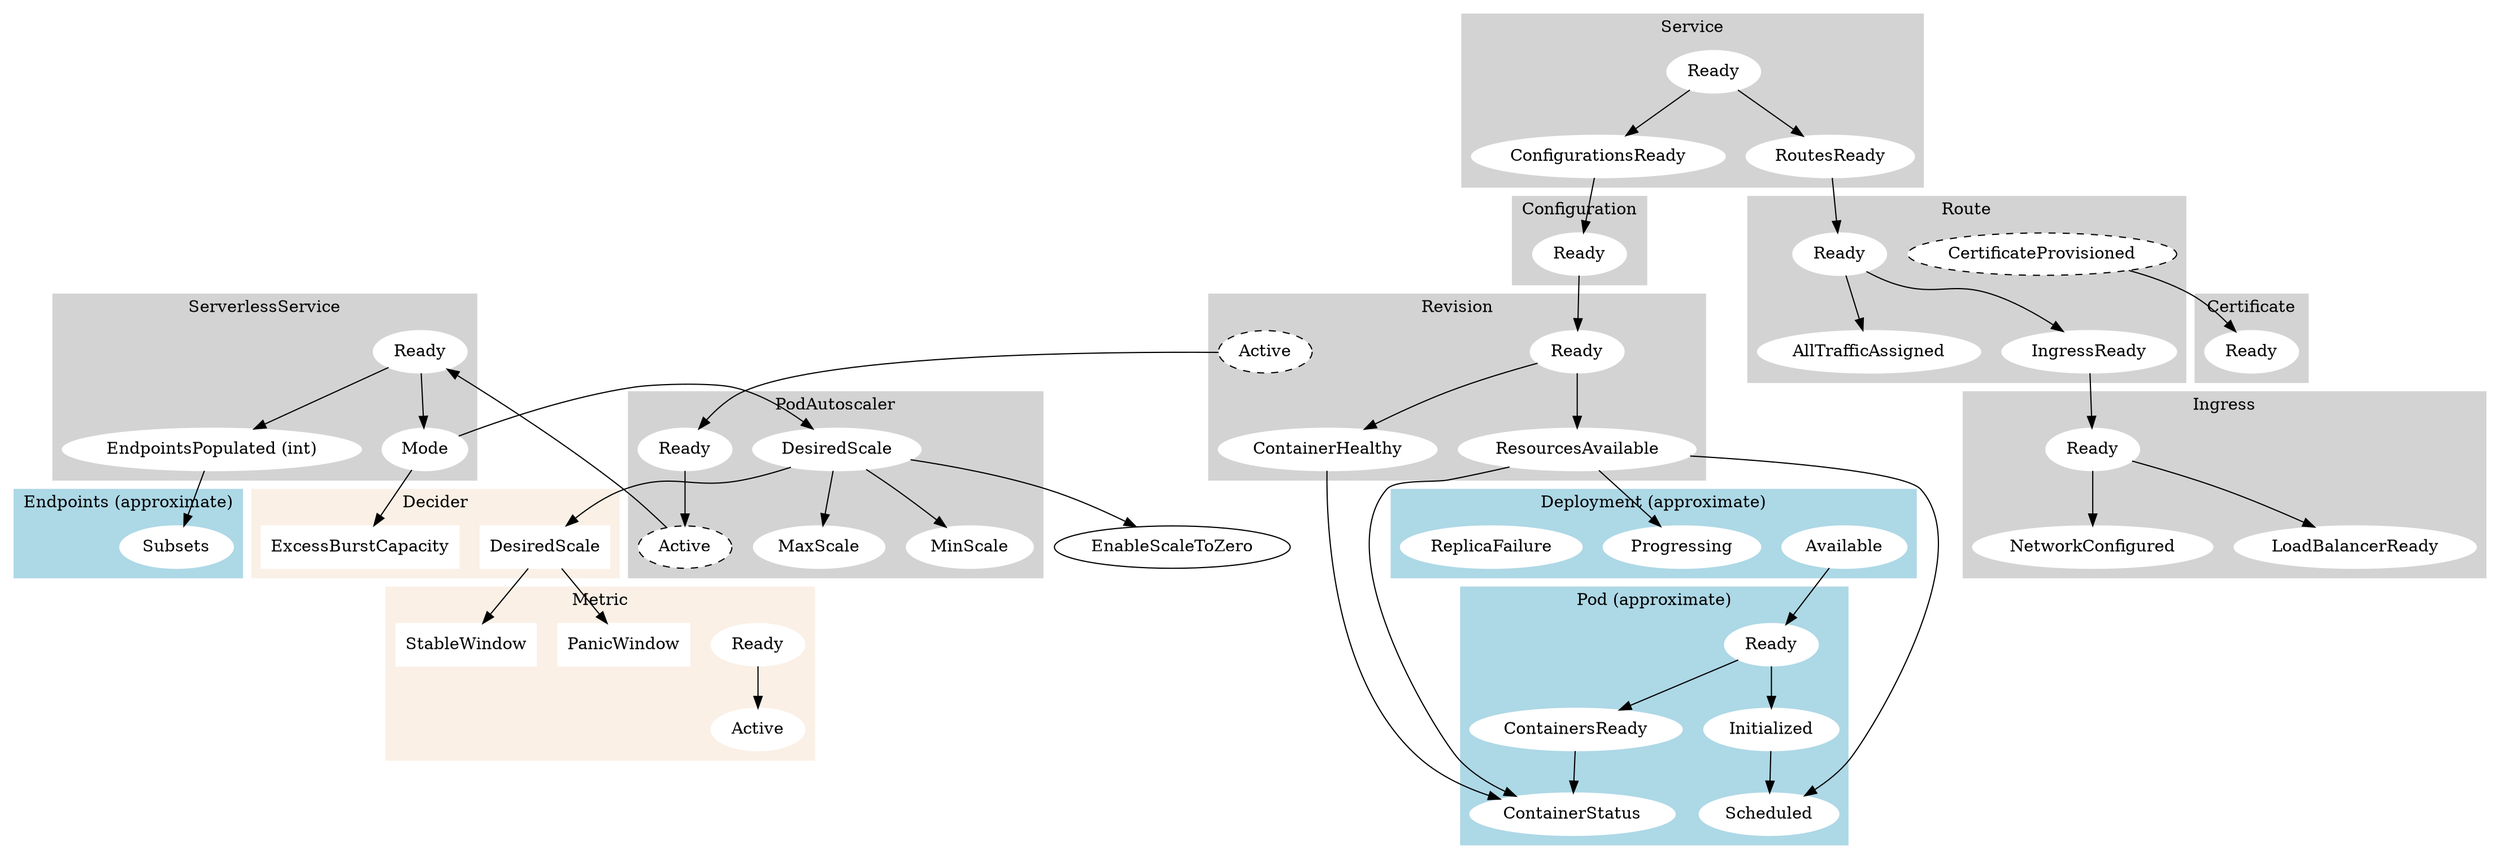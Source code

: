 digraph lifecycle {
  graph [style=filled,color=lightgrey]
  node [style=filled,color=white];

  EnableScaleToZero [label="EnableScaleToZero", fillcolor=white, color=black, href="https://godoc.org/github.com/knative/serving/pkg/autoscaler#Config.EnableScaleToZero"]

  subgraph cluster_service {
    label = "Service";
    href="https://godoc.org/github.com/knative/serving/pkg/apis/serving/v1alpha1#ServiceStatus"

    ServiceConditionReady [label=Ready, href="https://godoc.org/github.com/knative/serving/pkg/apis/serving/v1alpha1#ServiceConditionReady"]
    ServiceConditionConfigurationsReady [label=ConfigurationsReady, href="https://godoc.org/github.com/knative/serving/pkg/apis/serving/v1alpha1#ServiceConditionConfigurationsReady"]
    ServiceConditionRoutesReady [label=RoutesReady, href="https://godoc.org/github.com/knative/serving/pkg/apis/serving/v1alpha1#ServiceConditionRoutesReady"]

    ServiceConditionReady -> ServiceConditionConfigurationsReady
    ServiceConditionReady -> ServiceConditionRoutesReady
  }

  subgraph cluster_route {
    label = "Route";
    href="https://godoc.org/github.com/knative/serving/pkg/apis/serving/v1alpha1#RouteStatus"

    RouteConditionReady [label=Ready, href="https://godoc.org/github.com/knative/serving/pkg/apis/serving/v1alpha1#RouteConditionReady"]
    RouteConditionAllTrafficAssigned [label=AllTrafficAssigned, href="https://godoc.org/github.com/knative/serving/pkg/apis/serving/v1alpha1#RouteConditionAllTrafficAssigned"]
    RouteConditionIngressReady [label=IngressReady, href="https://godoc.org/github.com/knative/serving/pkg/apis/serving/v1alpha1#RouteConditionIngressReady"]
    RouteConditionCertificateProvisioned [label=CertificateProvisioned,style="filled,dashed",fillcolor=white,color=black, href="https://godoc.org/github.com/knative/serving/pkg/apis/serving/v1alpha1#RouteConditionCertificateProvisioned"]

    RouteConditionReady -> RouteConditionAllTrafficAssigned
    RouteConditionReady -> RouteConditionIngressReady
  }

  subgraph cluster_configuration {
    label = "Configuration";
    href="https://godoc.org/github.com/knative/serving/pkg/apis/serving/v1alpha1#ConfigurationStatus"

    ConfigurationConditionReady [label=Ready, href="https://godoc.org/github.com/knative/serving/pkg/apis/serving/v1alpha1#ConfigurationConditionReady"]
  }

  subgraph cluster_revision {
    label = "Revision";
    href="https://godoc.org/github.com/knative/serving/pkg/apis/serving/v1alpha1#RevisionStatus"

    RevisionConditionReady [label=Ready, href="https://godoc.org/github.com/knative/serving/pkg/apis/serving/v1alpha1#RevisionConditionReady"]
    RevisionConditionResourcesAvailable [label=ResourcesAvailable, href="https://godoc.org/github.com/knative/serving/pkg/apis/serving/v1alpha1#RevisionConditionResourcesAvailable"]
    RevisionConditionContainerHealthy [label=ContainerHealthy, href="https://godoc.org/github.com/knative/serving/pkg/apis/serving/v1alpha1#RevisionConditionContainerHealthy"]
    RevisionConditionActive [label=Active,style="filled,dashed",fillcolor=white,color=black, href="https://godoc.org/github.com/knative/serving/pkg/apis/serving/v1alpha1#RevisionConditionActive"]

    RevisionConditionReady -> RevisionConditionResourcesAvailable
    RevisionConditionReady -> RevisionConditionContainerHealthy
  }

  subgraph cluster_ingress {
    label = "Ingress";
    href="https://godoc.org/github.com/knative/serving/pkg/apis/networking/v1alpha1#IngressStatus"

    IngressConditionReady [label=Ready, href="https://godoc.org/github.com/knative/serving/pkg/apis/networking/v1alpha1#IngressConditionReady"]
    IngressConditionNetworkConfigured [label=NetworkConfigured, href="https://godoc.org/github.com/knative/serving/pkg/apis/networking/v1alpha1#IngressConditionNetworkConfigured"]
    IngressConditionLoadBalancerReady [label=LoadBalancerReady, href="https://godoc.org/github.com/knative/serving/pkg/apis/networking/v1alpha1#IngressConditionLoadBalancerReady"]

    IngressConditionReady -> IngressConditionNetworkConfigured
    IngressConditionReady -> IngressConditionLoadBalancerReady
  }

  subgraph cluster_certificate {
    label = "Certificate";
    href="https://godoc.org/github.com/knative/serving/pkg/apis/networking/v1alpha1#CertificateStatus"

    CertificateConditionReady [label=Ready, href="https://godoc.org/github.com/knative/serving/pkg/apis/networking/v1alpha1#CertificateConditionReady"]
  }

  subgraph cluster_kpa {
    label = "PodAutoscaler";
    href="https://godoc.org/github.com/knative/serving/pkg/apis/autoscaling/v1alpha1#PodAutoscalerStatus"

    PodAutoscalerConditionReady [label=Ready, href="https://godoc.org/github.com/knative/serving/pkg/apis/autoscaling/v1alpha1#PodAutoscalerConditionReady"]
    PodAutoscalerConditionActive [label=Active, style="filled,dashed", fillcolor=white, color=black, href="https://godoc.org/github.com/knative/serving/pkg/apis/autoscaling/v1alpha1#PodAutoscalerConditionActive"]

    PodAutoscalerMinScale [label=MinScale, href="https://godoc.org/github.com/knative/serving/pkg/apis/autoscaling#MinScaleAnnotationKey"]

    PodAutoscalerMaxScale [label=MaxScale, href="https://godoc.org/github.com/knative/serving/pkg/apis/autoscaling#MaxScaleAnnotationKey"]

    PodAutoscalerDesiredScale [label=DesiredScale]

    PodAutoscalerDesiredScale -> PodAutoscalerMinScale
    PodAutoscalerDesiredScale -> PodAutoscalerMaxScale

    PodAutoscalerConditionReady -> PodAutoscalerConditionActive

  }

  subgraph cluster_decider {
    label = "Decider";
    href="https://godoc.org/github.com/knative/serving/pkg/autoscaler#DeciderStatus"
    style = filled
    color = linen

    DeciderDesiredScale [label=DesiredScale, shape=box, href="https://godoc.org/github.com/knative/serving/pkg/autoscaler#DeciderStatus.DesiredScale"]
    DeciderExcessBurstCapacity [label=ExcessBurstCapacity, shape=box, href="https://godoc.org/github.com/knative/serving/pkg/autoscaler#DeciderStatus.ExcessBurstCapacity"]
  }

  subgraph cluster_metric {
    label = "Metric";
    href="https://godoc.org/github.com/knative/serving/pkg/apis/autoscaling/v1alpha1#MetricStatus"
    style = filled
    color = linen

    MetricConditionReady [label=Ready, href="https://godoc.org/github.com/knative/serving/pkg/apis/autoscaling/v1alpha1#MetricConditionReady"]
    MetricConditionActive [label=Active, href="https://godoc.org/github.com/knative/serving/pkg/apis/autoscaling/v1alpha1#MetricConditionActive"]

    MetricStableWindow [label=StableWindow, shape=box, href="https://godoc.org/github.com/knative/serving/pkg/apis/autoscaling/v1alpha1#MetricStableWindow"]
    MetricPanicWindow [label=PanicWindow, shape=box, href="https://godoc.org/github.com/knative/serving/pkg/apis/autoscaling/v1alpha1#MetricPanicWindow"]

    MetricConditionReady -> MetricConditionActive
  }

  subgraph cluster_sks {
    label = "ServerlessService";
    href="https://godoc.org/github.com/knative/serving/pkg/apis/networking/v1alpha1#ServerlessServiceStatus"

    ServerlessServiceConditionReady [label=Ready, href="https://godoc.org/github.com/knative/serving/pkg/apis/networking/v1alpha1#ServerlessServiceConditionReady"]
    ServerlessServiceConditionEndspointsPopulated [label="EndpointsPopulated (int)", href="https://godoc.org/github.com/knative/serving/pkg/apis/networking/v1alpha1#ServerlessServiceConditionEndspointsPopulated"]
    ServerlessServiceMode [label=Mode, href="https://godoc.org/github.com/knative/serving/pkg/apis/networking/v1alpha1#ServerlessServiceSpec.Mode"]

    ServerlessServiceConditionReady -> ServerlessServiceConditionEndspointsPopulated
    ServerlessServiceConditionReady -> ServerlessServiceMode
  }

  subgraph cluster_pods {
    label = "Pod (approximate)";
    href = "https://godoc.org/k8s.io/api/core/v1#PodStatus"
    style = filled
    color = lightblue
    PodReady [label=Ready, href="https://godoc.org/k8s.io/api/core/v1#PodReady"]
    PodScheduled [label=Scheduled, href="https://godoc.org/k8s.io/api/core/v1#PodScheduled"]
    PodInitialized [label=Initialized, href="https://godoc.org/k8s.io/api/core/v1#PodInitialized"]
    ContainersReady [label=ContainersReady, href="https://godoc.org/k8s.io/api/core/v1#ContainersReady"]
    ContainerStatus [label=ContainerStatus, href="https://godoc.org/k8s.io/api/core/v1#ContainerStatus"]

    PodReady -> ContainersReady
    PodReady -> PodInitialized
    PodInitialized -> PodScheduled

    ContainersReady -> ContainerStatus
  }

  subgraph cluster_deployment {
    label = "Deployment (approximate)";
    href = "https://godoc.org/k8s.io/api/apps/v1#DeploymentStatus"
    style = filled
    color = lightblue

    DeploymentAvailable [label=Available, href="https://godoc.org/k8s.io/api/apps/v1#DeploymentAvailable"]
    DeploymentProgressing [label=Progressing, href="https://godoc.org/k8s.io/api/apps/v1#DeploymentProgressing"]
    DeploymentReplicaFailure [label=ReplicaFailure, href="https://godoc.org/k8s.io/api/apps/v1#DeploymentReplicaFailure"]
  }

  subgraph cluster_endpoints {
    label = "Endpoints (approximate)";
    href = "https://godoc.org/k8s.io/api/apps/v1#Endpoints"
    style = filled
    color = lightblue

    EndpointsSubsets [label=Subsets, href="https://godoc.org/k8s.io/api/apps/v1#Endpoints.Subsets"]
  }

  ServiceConditionConfigurationsReady -> ConfigurationConditionReady
  ServiceConditionRoutesReady -> RouteConditionReady

  RouteConditionCertificateProvisioned -> CertificateConditionReady
  RouteConditionIngressReady -> IngressConditionReady

  ConfigurationConditionReady -> RevisionConditionReady


  RevisionConditionActive -> PodAutoscalerConditionReady

  RevisionConditionContainerHealthy -> ContainerStatus
  RevisionConditionResourcesAvailable -> ContainerStatus
  RevisionConditionResourcesAvailable -> PodScheduled
  RevisionConditionResourcesAvailable -> DeploymentProgressing

  PodAutoscalerConditionActive -> ServerlessServiceConditionReady

  PodAutoscalerDesiredScale -> DeciderDesiredScale
  PodAutoscalerDesiredScale -> EnableScaleToZero

  DeciderDesiredScale -> MetricStableWindow
  DeciderDesiredScale -> MetricPanicWindow

  ServerlessServiceConditionEndspointsPopulated -> EndpointsSubsets

  ServerlessServiceMode -> DeciderExcessBurstCapacity
  ServerlessServiceMode -> PodAutoscalerDesiredScale

  DeploymentAvailable -> PodReady
}

